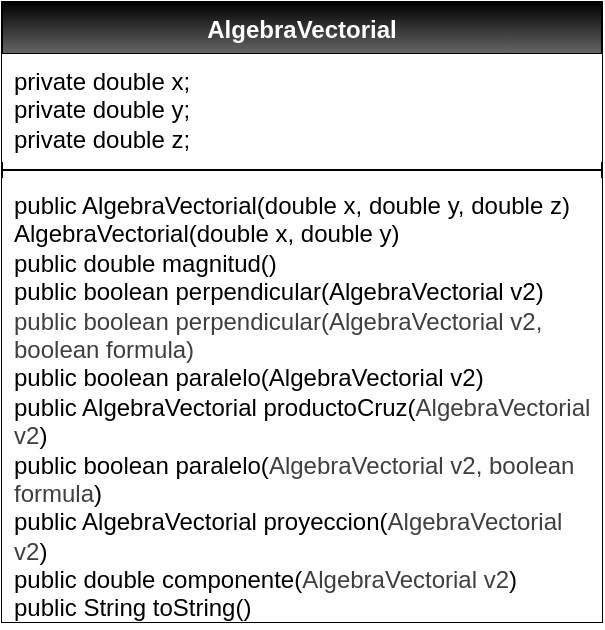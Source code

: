 <mxfile>
    <diagram id="DNkTz3OhBGynSEJEPE7O" name="Página-1">
        <mxGraphModel dx="888" dy="240" grid="1" gridSize="10" guides="1" tooltips="1" connect="1" arrows="1" fold="1" page="1" pageScale="1" pageWidth="850" pageHeight="1100" math="0" shadow="0">
            <root>
                <mxCell id="0"/>
                <mxCell id="1" parent="0"/>
                <mxCell id="3" value="&lt;font style=&quot;color: rgb(255, 255, 255);&quot;&gt;AlgebraVectorial&lt;/font&gt;" style="swimlane;fontStyle=1;align=center;verticalAlign=top;childLayout=stackLayout;horizontal=1;startSize=26;horizontalStack=0;resizeParent=1;resizeParentMax=0;resizeLast=0;collapsible=1;marginBottom=0;whiteSpace=wrap;html=1;labelBackgroundColor=none;fillColor=#000000;strokeColor=#000000;gradientColor=#666666;gradientDirection=south;" parent="1" vertex="1">
                    <mxGeometry x="340" y="70" width="300" height="310" as="geometry"/>
                </mxCell>
                <mxCell id="4" value="private double x;&lt;div&gt;&lt;span style=&quot;color: rgb(0, 0, 0);&quot;&gt;private double y;&lt;/span&gt;&lt;br&gt;&lt;/div&gt;&lt;div&gt;&lt;span style=&quot;color: rgb(0, 0, 0);&quot;&gt;private double z;&lt;/span&gt;&lt;span style=&quot;color: rgb(0, 0, 0);&quot;&gt;&lt;br&gt;&lt;/span&gt;&lt;/div&gt;" style="text;strokeColor=none;fillColor=#FFFFFF;align=left;verticalAlign=top;spacingLeft=4;spacingRight=4;overflow=hidden;rotatable=0;points=[[0,0.5],[1,0.5]];portConstraint=eastwest;whiteSpace=wrap;html=1;" parent="3" vertex="1">
                    <mxGeometry y="26" width="300" height="54" as="geometry"/>
                </mxCell>
                <mxCell id="5" value="" style="line;strokeWidth=1;fillColor=none;align=left;verticalAlign=middle;spacingTop=-1;spacingLeft=3;spacingRight=3;rotatable=0;labelPosition=right;points=[];portConstraint=eastwest;strokeColor=inherit;" parent="3" vertex="1">
                    <mxGeometry y="80" width="300" height="8" as="geometry"/>
                </mxCell>
                <mxCell id="6" value="public AlgebraVectorial(double x, double y, double z)&lt;div&gt;&lt;span style=&quot;color: rgb(0, 0, 0);&quot;&gt;AlgebraVectorial(double x, double y)&lt;/span&gt;&lt;/div&gt;&lt;div&gt;&lt;font color=&quot;#000000&quot;&gt;&lt;font color=&quot;#000000&quot;&gt;public double magnitud()&lt;/font&gt;&lt;/font&gt;&lt;/div&gt;&lt;div&gt;&lt;font color=&quot;#000000&quot;&gt;&lt;font color=&quot;#000000&quot;&gt;public boolean perpendicular(AlgebraVectorial v2)&lt;/font&gt;&lt;/font&gt;&lt;/div&gt;&lt;div&gt;&lt;span style=&quot;color: rgb(63, 63, 63);&quot;&gt;public boolean perpendicular(AlgebraVectorial v2, boolean formula)&lt;/span&gt;&lt;/div&gt;&lt;div&gt;&lt;font color=&quot;#000000&quot;&gt;&lt;font color=&quot;#000000&quot;&gt;public boolean paralelo(AlgebraVectorial v2)&lt;/font&gt;&lt;/font&gt;&lt;/div&gt;&lt;div&gt;&lt;font color=&quot;#000000&quot;&gt;&lt;font color=&quot;#000000&quot;&gt;public AlgebraVectorial productoCruz(&lt;/font&gt;&lt;/font&gt;&lt;span style=&quot;color: rgb(63, 63, 63); background-color: transparent;&quot;&gt;AlgebraVectorial v2&lt;/span&gt;&lt;span style=&quot;background-color: transparent;&quot;&gt;)&lt;/span&gt;&lt;/div&gt;&lt;div&gt;&lt;span style=&quot;background-color: transparent;&quot;&gt;public boolean paralelo(&lt;/span&gt;&lt;span style=&quot;color: rgb(63, 63, 63); background-color: transparent;&quot;&gt;AlgebraVectorial v2, boolean formula&lt;/span&gt;&lt;span style=&quot;background-color: transparent;&quot;&gt;)&lt;/span&gt;&lt;/div&gt;&lt;div&gt;&lt;span style=&quot;background-color: transparent;&quot;&gt;public AlgebraVectorial proyeccion(&lt;/span&gt;&lt;span style=&quot;color: rgb(63, 63, 63); background-color: transparent;&quot;&gt;AlgebraVectorial v2&lt;/span&gt;&lt;span style=&quot;background-color: transparent;&quot;&gt;)&lt;/span&gt;&lt;/div&gt;&lt;div&gt;&lt;span style=&quot;background-color: transparent;&quot;&gt;public double componente(&lt;/span&gt;&lt;span style=&quot;color: rgb(63, 63, 63); background-color: transparent;&quot;&gt;AlgebraVectorial v2&lt;/span&gt;&lt;span style=&quot;background-color: transparent;&quot;&gt;)&lt;/span&gt;&lt;/div&gt;&lt;div&gt;&lt;span style=&quot;background-color: transparent;&quot;&gt;public String toString()&lt;/span&gt;&lt;/div&gt;&lt;div&gt;&lt;div&gt;&lt;br&gt;&lt;/div&gt;&lt;/div&gt;" style="text;strokeColor=none;fillColor=#FFFFFF;align=left;verticalAlign=top;spacingLeft=4;spacingRight=4;overflow=hidden;rotatable=0;points=[[0,0.5],[1,0.5]];portConstraint=eastwest;whiteSpace=wrap;html=1;" parent="3" vertex="1">
                    <mxGeometry y="88" width="300" height="222" as="geometry"/>
                </mxCell>
            </root>
        </mxGraphModel>
    </diagram>
</mxfile>